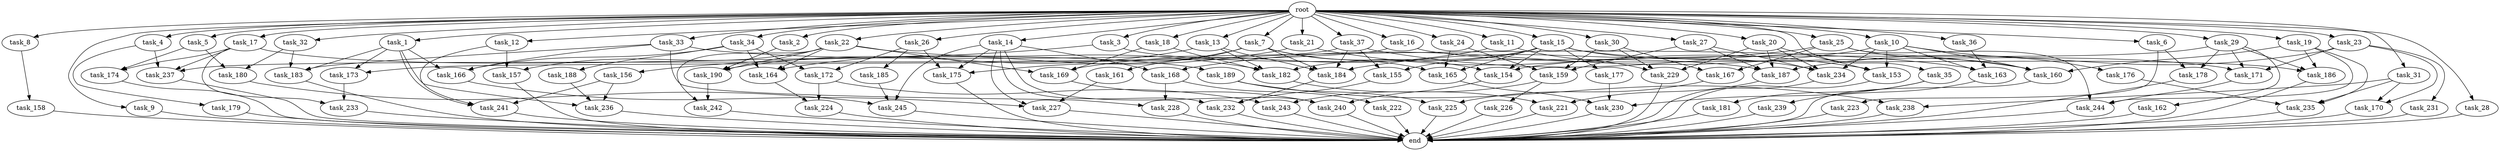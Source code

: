 digraph G {
  root [size="0.000000"];
  task_1 [size="10.240000"];
  task_2 [size="10.240000"];
  task_3 [size="10.240000"];
  task_4 [size="10.240000"];
  task_5 [size="10.240000"];
  task_6 [size="10.240000"];
  task_7 [size="10.240000"];
  task_8 [size="10.240000"];
  task_9 [size="10.240000"];
  task_10 [size="10.240000"];
  task_11 [size="10.240000"];
  task_12 [size="10.240000"];
  task_13 [size="10.240000"];
  task_14 [size="10.240000"];
  task_15 [size="10.240000"];
  task_16 [size="10.240000"];
  task_17 [size="10.240000"];
  task_18 [size="10.240000"];
  task_19 [size="10.240000"];
  task_20 [size="10.240000"];
  task_21 [size="10.240000"];
  task_22 [size="10.240000"];
  task_23 [size="10.240000"];
  task_24 [size="10.240000"];
  task_25 [size="10.240000"];
  task_26 [size="10.240000"];
  task_27 [size="10.240000"];
  task_28 [size="10.240000"];
  task_29 [size="10.240000"];
  task_30 [size="10.240000"];
  task_31 [size="10.240000"];
  task_32 [size="10.240000"];
  task_33 [size="10.240000"];
  task_34 [size="10.240000"];
  task_35 [size="10.240000"];
  task_36 [size="10.240000"];
  task_37 [size="10.240000"];
  task_153 [size="9706626088.960001"];
  task_154 [size="18640158064.639999"];
  task_155 [size="10050223472.639999"];
  task_156 [size="773094113.280000"];
  task_157 [size="1116691496.960000"];
  task_158 [size="8589934592.000000"];
  task_159 [size="13829794693.120001"];
  task_160 [size="12884901888.000000"];
  task_161 [size="8589934592.000000"];
  task_162 [size="6957847019.520000"];
  task_163 [size="6184752906.240000"];
  task_164 [size="3693671874.560000"];
  task_165 [size="20272245637.119999"];
  task_166 [size="11854109736.960001"];
  task_167 [size="7301444403.200000"];
  task_168 [size="1717986918.400000"];
  task_169 [size="17952963297.279999"];
  task_170 [size="1116691496.960000"];
  task_171 [size="9878424780.800001"];
  task_172 [size="4294967296.000000"];
  task_173 [size="6356551598.080000"];
  task_174 [size="8418135900.160000"];
  task_175 [size="12111807774.719999"];
  task_176 [size="343597383.680000"];
  task_177 [size="3092376453.120000"];
  task_178 [size="9105330667.520000"];
  task_179 [size="3092376453.120000"];
  task_180 [size="9706626088.960001"];
  task_181 [size="2147483648.000000"];
  task_182 [size="17952963297.279999"];
  task_183 [size="15204184227.840000"];
  task_184 [size="25254407700.480000"];
  task_185 [size="2147483648.000000"];
  task_186 [size="11424613007.360001"];
  task_187 [size="12283606466.559999"];
  task_188 [size="2147483648.000000"];
  task_189 [size="4209067950.080000"];
  task_190 [size="13228499271.680000"];
  task_221 [size="3435973836.800000"];
  task_222 [size="773094113.280000"];
  task_223 [size="2147483648.000000"];
  task_224 [size="9706626088.960001"];
  task_225 [size="2491081031.680000"];
  task_226 [size="773094113.280000"];
  task_227 [size="10737418240.000000"];
  task_228 [size="6270652252.160000"];
  task_229 [size="20272245637.119999"];
  task_230 [size="12111807774.719999"];
  task_231 [size="773094113.280000"];
  task_232 [size="9964324126.719999"];
  task_233 [size="5583457484.800000"];
  task_234 [size="14173392076.800001"];
  task_235 [size="2491081031.680000"];
  task_236 [size="6700148981.760000"];
  task_237 [size="14259291422.720001"];
  task_238 [size="2491081031.680000"];
  task_239 [size="2147483648.000000"];
  task_240 [size="8246337208.320000"];
  task_241 [size="4896262717.440001"];
  task_242 [size="9363028705.280001"];
  task_243 [size="4982162063.360000"];
  task_244 [size="12541304504.320000"];
  task_245 [size="10307921510.400000"];
  end [size="0.000000"];

  root -> task_1 [size="1.000000"];
  root -> task_2 [size="1.000000"];
  root -> task_3 [size="1.000000"];
  root -> task_4 [size="1.000000"];
  root -> task_5 [size="1.000000"];
  root -> task_6 [size="1.000000"];
  root -> task_7 [size="1.000000"];
  root -> task_8 [size="1.000000"];
  root -> task_9 [size="1.000000"];
  root -> task_10 [size="1.000000"];
  root -> task_11 [size="1.000000"];
  root -> task_12 [size="1.000000"];
  root -> task_13 [size="1.000000"];
  root -> task_14 [size="1.000000"];
  root -> task_15 [size="1.000000"];
  root -> task_16 [size="1.000000"];
  root -> task_17 [size="1.000000"];
  root -> task_18 [size="1.000000"];
  root -> task_19 [size="1.000000"];
  root -> task_20 [size="1.000000"];
  root -> task_21 [size="1.000000"];
  root -> task_22 [size="1.000000"];
  root -> task_23 [size="1.000000"];
  root -> task_24 [size="1.000000"];
  root -> task_25 [size="1.000000"];
  root -> task_26 [size="1.000000"];
  root -> task_27 [size="1.000000"];
  root -> task_28 [size="1.000000"];
  root -> task_29 [size="1.000000"];
  root -> task_30 [size="1.000000"];
  root -> task_31 [size="1.000000"];
  root -> task_32 [size="1.000000"];
  root -> task_33 [size="1.000000"];
  root -> task_34 [size="1.000000"];
  root -> task_35 [size="1.000000"];
  root -> task_36 [size="1.000000"];
  root -> task_37 [size="1.000000"];
  task_1 -> task_166 [size="411041792.000000"];
  task_1 -> task_173 [size="411041792.000000"];
  task_1 -> task_183 [size="411041792.000000"];
  task_1 -> task_236 [size="411041792.000000"];
  task_1 -> task_241 [size="411041792.000000"];
  task_2 -> task_190 [size="679477248.000000"];
  task_3 -> task_156 [size="75497472.000000"];
  task_3 -> task_187 [size="75497472.000000"];
  task_4 -> task_179 [size="301989888.000000"];
  task_4 -> task_237 [size="301989888.000000"];
  task_5 -> task_174 [size="411041792.000000"];
  task_5 -> task_180 [size="411041792.000000"];
  task_6 -> task_178 [size="209715200.000000"];
  task_6 -> task_223 [size="209715200.000000"];
  task_7 -> task_154 [size="838860800.000000"];
  task_7 -> task_161 [size="838860800.000000"];
  task_7 -> task_165 [size="838860800.000000"];
  task_7 -> task_175 [size="838860800.000000"];
  task_7 -> task_184 [size="838860800.000000"];
  task_8 -> task_158 [size="838860800.000000"];
  task_9 -> end [size="1.000000"];
  task_10 -> task_153 [size="33554432.000000"];
  task_10 -> task_160 [size="33554432.000000"];
  task_10 -> task_163 [size="33554432.000000"];
  task_10 -> task_168 [size="33554432.000000"];
  task_10 -> task_176 [size="33554432.000000"];
  task_10 -> task_234 [size="33554432.000000"];
  task_11 -> task_169 [size="838860800.000000"];
  task_11 -> task_229 [size="838860800.000000"];
  task_12 -> task_157 [size="33554432.000000"];
  task_12 -> task_241 [size="33554432.000000"];
  task_13 -> task_182 [size="536870912.000000"];
  task_13 -> task_184 [size="536870912.000000"];
  task_13 -> task_190 [size="536870912.000000"];
  task_14 -> task_168 [size="134217728.000000"];
  task_14 -> task_175 [size="134217728.000000"];
  task_14 -> task_227 [size="134217728.000000"];
  task_14 -> task_232 [size="134217728.000000"];
  task_14 -> task_240 [size="134217728.000000"];
  task_14 -> task_245 [size="134217728.000000"];
  task_15 -> task_154 [size="301989888.000000"];
  task_15 -> task_155 [size="301989888.000000"];
  task_15 -> task_165 [size="301989888.000000"];
  task_15 -> task_177 [size="301989888.000000"];
  task_15 -> task_182 [size="301989888.000000"];
  task_15 -> task_186 [size="301989888.000000"];
  task_15 -> task_234 [size="301989888.000000"];
  task_16 -> task_171 [size="209715200.000000"];
  task_16 -> task_173 [size="209715200.000000"];
  task_17 -> task_174 [size="411041792.000000"];
  task_17 -> task_189 [size="411041792.000000"];
  task_17 -> task_233 [size="411041792.000000"];
  task_17 -> task_237 [size="411041792.000000"];
  task_18 -> task_169 [size="838860800.000000"];
  task_18 -> task_182 [size="838860800.000000"];
  task_19 -> task_160 [size="134217728.000000"];
  task_19 -> task_186 [size="134217728.000000"];
  task_19 -> task_235 [size="134217728.000000"];
  task_19 -> task_244 [size="134217728.000000"];
  task_20 -> task_153 [size="838860800.000000"];
  task_20 -> task_187 [size="838860800.000000"];
  task_20 -> task_229 [size="838860800.000000"];
  task_20 -> task_234 [size="838860800.000000"];
  task_21 -> task_153 [size="75497472.000000"];
  task_21 -> task_164 [size="75497472.000000"];
  task_22 -> task_157 [size="75497472.000000"];
  task_22 -> task_164 [size="75497472.000000"];
  task_22 -> task_169 [size="75497472.000000"];
  task_22 -> task_182 [size="75497472.000000"];
  task_22 -> task_190 [size="75497472.000000"];
  task_22 -> task_242 [size="75497472.000000"];
  task_23 -> task_170 [size="75497472.000000"];
  task_23 -> task_171 [size="75497472.000000"];
  task_23 -> task_187 [size="75497472.000000"];
  task_23 -> task_231 [size="75497472.000000"];
  task_24 -> task_159 [size="838860800.000000"];
  task_24 -> task_165 [size="838860800.000000"];
  task_25 -> task_160 [size="411041792.000000"];
  task_25 -> task_167 [size="411041792.000000"];
  task_25 -> task_184 [size="411041792.000000"];
  task_25 -> task_244 [size="411041792.000000"];
  task_26 -> task_172 [size="209715200.000000"];
  task_26 -> task_175 [size="209715200.000000"];
  task_26 -> task_185 [size="209715200.000000"];
  task_27 -> task_159 [size="209715200.000000"];
  task_27 -> task_187 [size="209715200.000000"];
  task_27 -> task_234 [size="209715200.000000"];
  task_28 -> end [size="1.000000"];
  task_29 -> task_154 [size="679477248.000000"];
  task_29 -> task_162 [size="679477248.000000"];
  task_29 -> task_171 [size="679477248.000000"];
  task_29 -> task_178 [size="679477248.000000"];
  task_29 -> task_186 [size="679477248.000000"];
  task_30 -> task_159 [size="301989888.000000"];
  task_30 -> task_167 [size="301989888.000000"];
  task_30 -> task_229 [size="301989888.000000"];
  task_31 -> task_170 [size="33554432.000000"];
  task_31 -> task_235 [size="33554432.000000"];
  task_31 -> task_238 [size="33554432.000000"];
  task_32 -> task_180 [size="536870912.000000"];
  task_32 -> task_183 [size="536870912.000000"];
  task_33 -> task_163 [size="536870912.000000"];
  task_33 -> task_166 [size="536870912.000000"];
  task_33 -> task_183 [size="536870912.000000"];
  task_33 -> task_228 [size="536870912.000000"];
  task_34 -> task_164 [size="209715200.000000"];
  task_34 -> task_166 [size="209715200.000000"];
  task_34 -> task_172 [size="209715200.000000"];
  task_34 -> task_188 [size="209715200.000000"];
  task_35 -> task_181 [size="209715200.000000"];
  task_35 -> task_230 [size="209715200.000000"];
  task_36 -> task_163 [size="33554432.000000"];
  task_37 -> task_155 [size="679477248.000000"];
  task_37 -> task_160 [size="679477248.000000"];
  task_37 -> task_184 [size="679477248.000000"];
  task_37 -> task_237 [size="679477248.000000"];
  task_153 -> end [size="1.000000"];
  task_154 -> task_240 [size="134217728.000000"];
  task_155 -> task_232 [size="536870912.000000"];
  task_156 -> task_236 [size="33554432.000000"];
  task_156 -> task_241 [size="33554432.000000"];
  task_157 -> end [size="1.000000"];
  task_158 -> end [size="1.000000"];
  task_159 -> task_226 [size="75497472.000000"];
  task_159 -> task_243 [size="75497472.000000"];
  task_160 -> end [size="1.000000"];
  task_161 -> task_227 [size="838860800.000000"];
  task_162 -> end [size="1.000000"];
  task_163 -> task_239 [size="209715200.000000"];
  task_164 -> task_224 [size="536870912.000000"];
  task_165 -> task_230 [size="134217728.000000"];
  task_166 -> task_227 [size="75497472.000000"];
  task_167 -> task_225 [size="33554432.000000"];
  task_168 -> task_222 [size="75497472.000000"];
  task_168 -> task_228 [size="75497472.000000"];
  task_169 -> task_240 [size="536870912.000000"];
  task_170 -> end [size="1.000000"];
  task_171 -> task_244 [size="679477248.000000"];
  task_172 -> task_224 [size="411041792.000000"];
  task_172 -> task_243 [size="411041792.000000"];
  task_173 -> task_233 [size="134217728.000000"];
  task_174 -> end [size="1.000000"];
  task_175 -> end [size="1.000000"];
  task_176 -> task_235 [size="75497472.000000"];
  task_177 -> task_230 [size="838860800.000000"];
  task_178 -> end [size="1.000000"];
  task_179 -> end [size="1.000000"];
  task_180 -> task_245 [size="33554432.000000"];
  task_181 -> end [size="1.000000"];
  task_182 -> task_221 [size="33554432.000000"];
  task_183 -> end [size="1.000000"];
  task_184 -> task_232 [size="301989888.000000"];
  task_185 -> task_245 [size="838860800.000000"];
  task_186 -> end [size="1.000000"];
  task_187 -> task_221 [size="301989888.000000"];
  task_188 -> task_236 [size="209715200.000000"];
  task_189 -> task_225 [size="209715200.000000"];
  task_189 -> task_238 [size="209715200.000000"];
  task_190 -> task_242 [size="838860800.000000"];
  task_221 -> end [size="1.000000"];
  task_222 -> end [size="1.000000"];
  task_223 -> end [size="1.000000"];
  task_224 -> end [size="1.000000"];
  task_225 -> end [size="1.000000"];
  task_226 -> end [size="1.000000"];
  task_227 -> end [size="1.000000"];
  task_228 -> end [size="1.000000"];
  task_229 -> end [size="1.000000"];
  task_230 -> end [size="1.000000"];
  task_231 -> end [size="1.000000"];
  task_232 -> end [size="1.000000"];
  task_233 -> end [size="1.000000"];
  task_234 -> end [size="1.000000"];
  task_235 -> end [size="1.000000"];
  task_236 -> end [size="1.000000"];
  task_237 -> end [size="1.000000"];
  task_238 -> end [size="1.000000"];
  task_239 -> end [size="1.000000"];
  task_240 -> end [size="1.000000"];
  task_241 -> end [size="1.000000"];
  task_242 -> end [size="1.000000"];
  task_243 -> end [size="1.000000"];
  task_244 -> end [size="1.000000"];
  task_245 -> end [size="1.000000"];
}
